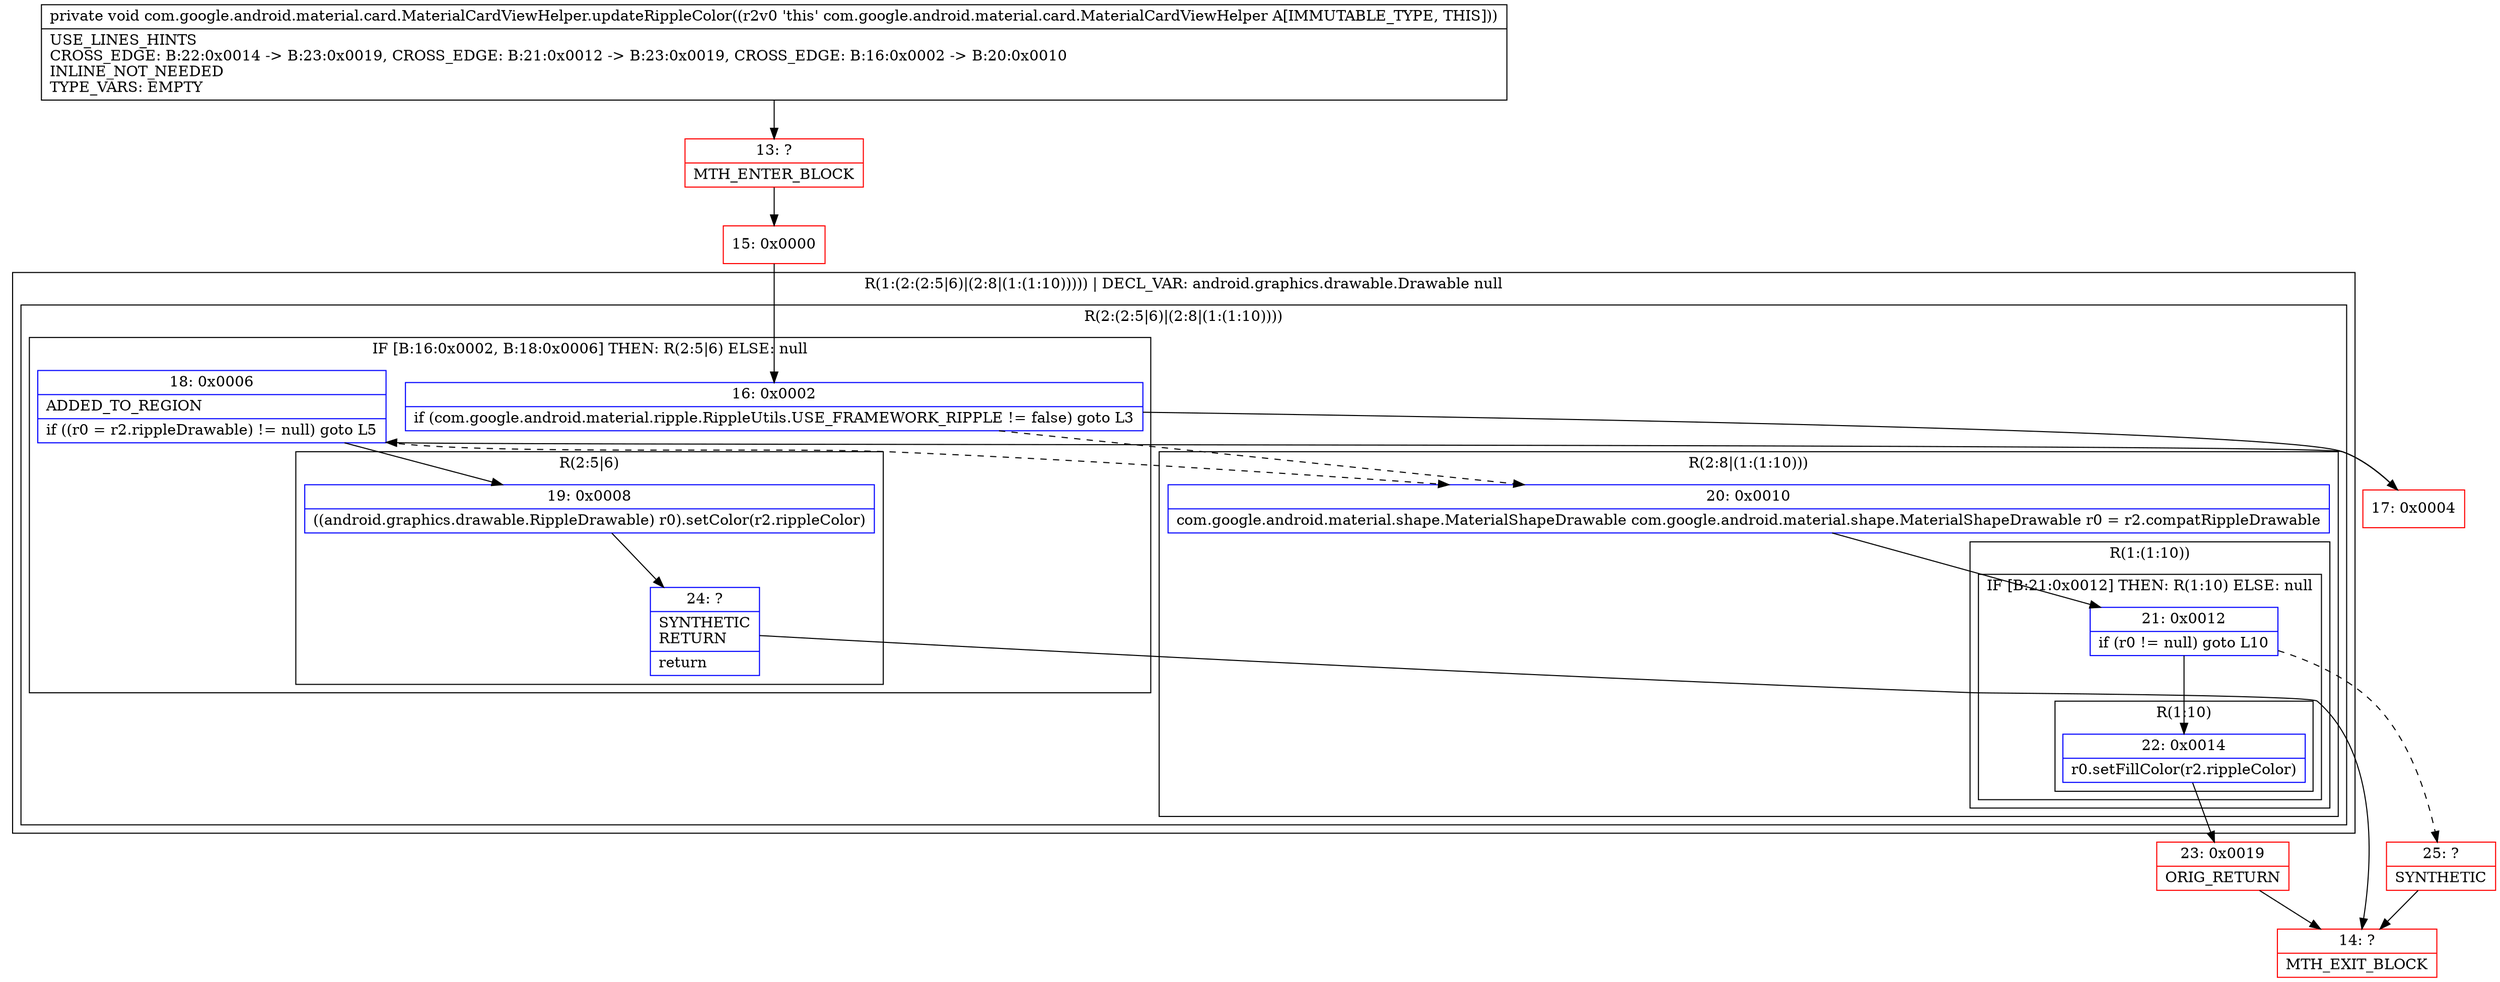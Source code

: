 digraph "CFG forcom.google.android.material.card.MaterialCardViewHelper.updateRippleColor()V" {
subgraph cluster_Region_867561306 {
label = "R(1:(2:(2:5|6)|(2:8|(1:(1:10))))) | DECL_VAR: android.graphics.drawable.Drawable null\l";
node [shape=record,color=blue];
subgraph cluster_Region_209304615 {
label = "R(2:(2:5|6)|(2:8|(1:(1:10))))";
node [shape=record,color=blue];
subgraph cluster_IfRegion_369017514 {
label = "IF [B:16:0x0002, B:18:0x0006] THEN: R(2:5|6) ELSE: null";
node [shape=record,color=blue];
Node_16 [shape=record,label="{16\:\ 0x0002|if (com.google.android.material.ripple.RippleUtils.USE_FRAMEWORK_RIPPLE != false) goto L3\l}"];
Node_18 [shape=record,label="{18\:\ 0x0006|ADDED_TO_REGION\l|if ((r0 = r2.rippleDrawable) != null) goto L5\l}"];
subgraph cluster_Region_807572061 {
label = "R(2:5|6)";
node [shape=record,color=blue];
Node_19 [shape=record,label="{19\:\ 0x0008|((android.graphics.drawable.RippleDrawable) r0).setColor(r2.rippleColor)\l}"];
Node_24 [shape=record,label="{24\:\ ?|SYNTHETIC\lRETURN\l|return\l}"];
}
}
subgraph cluster_Region_651664447 {
label = "R(2:8|(1:(1:10)))";
node [shape=record,color=blue];
Node_20 [shape=record,label="{20\:\ 0x0010|com.google.android.material.shape.MaterialShapeDrawable com.google.android.material.shape.MaterialShapeDrawable r0 = r2.compatRippleDrawable\l}"];
subgraph cluster_Region_745628732 {
label = "R(1:(1:10))";
node [shape=record,color=blue];
subgraph cluster_IfRegion_1225552704 {
label = "IF [B:21:0x0012] THEN: R(1:10) ELSE: null";
node [shape=record,color=blue];
Node_21 [shape=record,label="{21\:\ 0x0012|if (r0 != null) goto L10\l}"];
subgraph cluster_Region_105015730 {
label = "R(1:10)";
node [shape=record,color=blue];
Node_22 [shape=record,label="{22\:\ 0x0014|r0.setFillColor(r2.rippleColor)\l}"];
}
}
}
}
}
}
Node_13 [shape=record,color=red,label="{13\:\ ?|MTH_ENTER_BLOCK\l}"];
Node_15 [shape=record,color=red,label="{15\:\ 0x0000}"];
Node_17 [shape=record,color=red,label="{17\:\ 0x0004}"];
Node_14 [shape=record,color=red,label="{14\:\ ?|MTH_EXIT_BLOCK\l}"];
Node_23 [shape=record,color=red,label="{23\:\ 0x0019|ORIG_RETURN\l}"];
Node_25 [shape=record,color=red,label="{25\:\ ?|SYNTHETIC\l}"];
MethodNode[shape=record,label="{private void com.google.android.material.card.MaterialCardViewHelper.updateRippleColor((r2v0 'this' com.google.android.material.card.MaterialCardViewHelper A[IMMUTABLE_TYPE, THIS]))  | USE_LINES_HINTS\lCROSS_EDGE: B:22:0x0014 \-\> B:23:0x0019, CROSS_EDGE: B:21:0x0012 \-\> B:23:0x0019, CROSS_EDGE: B:16:0x0002 \-\> B:20:0x0010\lINLINE_NOT_NEEDED\lTYPE_VARS: EMPTY\l}"];
MethodNode -> Node_13;Node_16 -> Node_17;
Node_16 -> Node_20[style=dashed];
Node_18 -> Node_19;
Node_18 -> Node_20[style=dashed];
Node_19 -> Node_24;
Node_24 -> Node_14;
Node_20 -> Node_21;
Node_21 -> Node_22;
Node_21 -> Node_25[style=dashed];
Node_22 -> Node_23;
Node_13 -> Node_15;
Node_15 -> Node_16;
Node_17 -> Node_18;
Node_23 -> Node_14;
Node_25 -> Node_14;
}

